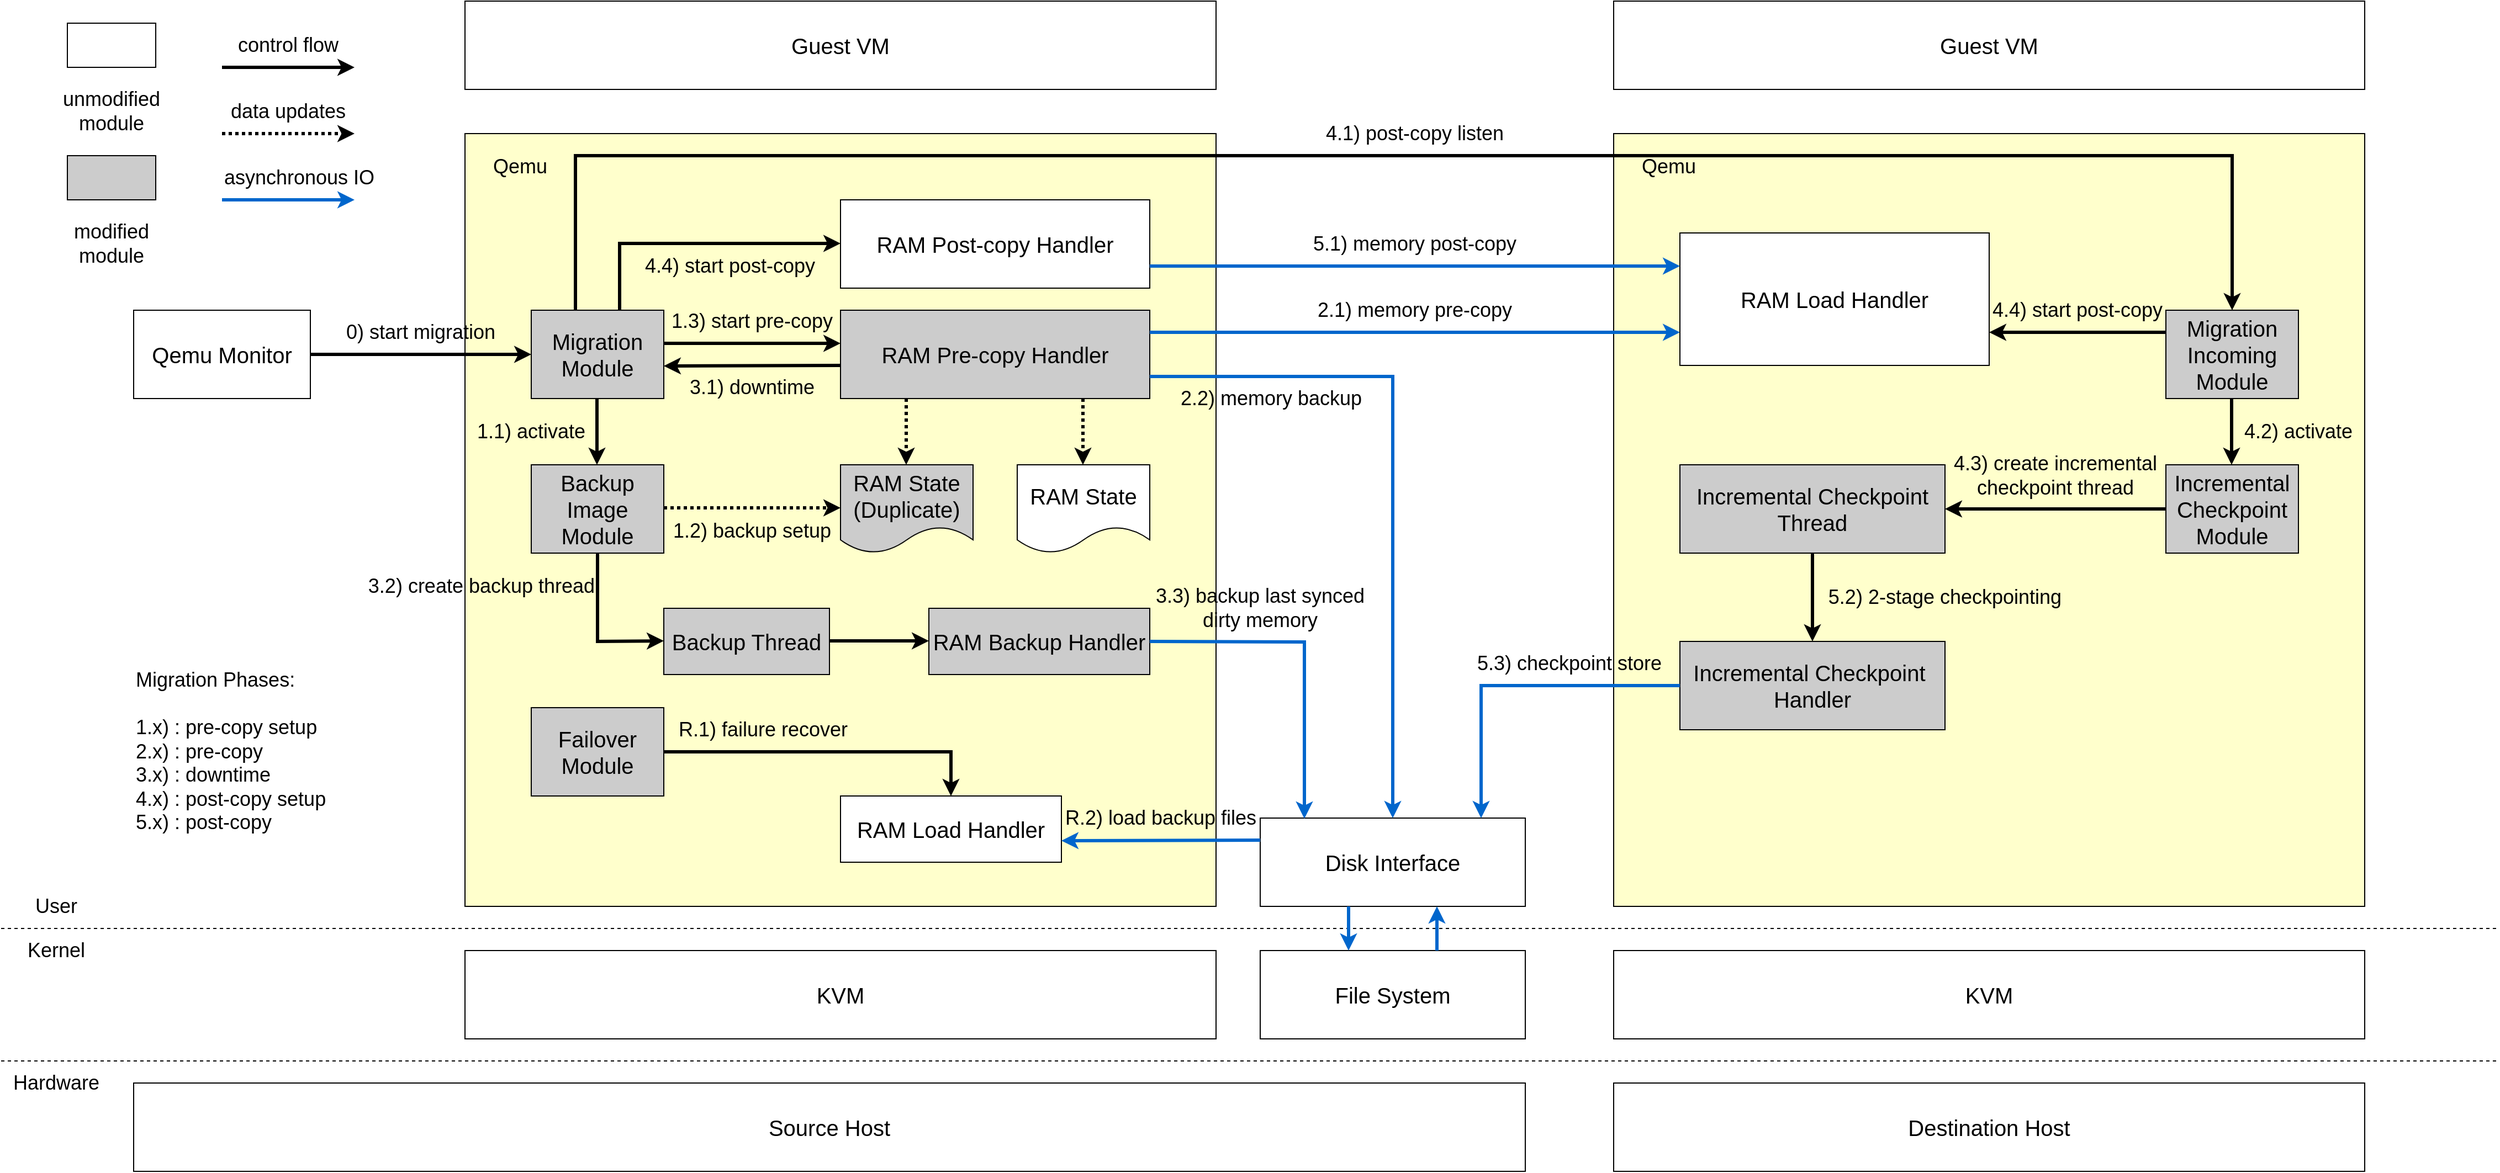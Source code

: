 <mxfile version="21.5.0" type="github">
  <diagram name="第 1 页" id="OpDthlvLPTq0gWTyiU4q">
    <mxGraphModel dx="2846" dy="1155" grid="1" gridSize="10" guides="1" tooltips="1" connect="1" arrows="1" fold="1" page="1" pageScale="1" pageWidth="827" pageHeight="1169" math="0" shadow="0">
      <root>
        <mxCell id="0" />
        <mxCell id="1" parent="0" />
        <mxCell id="YOrxzBl4g7cKqVYeZxFf-125" value="" style="rounded=0;whiteSpace=wrap;html=1;fillColor=#FFFFCC;" parent="1" vertex="1">
          <mxGeometry x="700" y="200" width="680" height="700" as="geometry" />
        </mxCell>
        <mxCell id="clwCwBsSRwlgGcYmcAVy-1" value="&lt;font style=&quot;font-size: 20px;&quot;&gt;Guest VM&lt;/font&gt;" style="rounded=0;whiteSpace=wrap;html=1;align=center;" parent="1" vertex="1">
          <mxGeometry x="-340" y="80" width="680" height="80" as="geometry" />
        </mxCell>
        <mxCell id="clwCwBsSRwlgGcYmcAVy-2" value="" style="rounded=0;whiteSpace=wrap;html=1;fillColor=#FFFFCC;" parent="1" vertex="1">
          <mxGeometry x="-340" y="200" width="680" height="700" as="geometry" />
        </mxCell>
        <mxCell id="clwCwBsSRwlgGcYmcAVy-3" value="&lt;font style=&quot;font-size: 18px;&quot;&gt;Qemu&lt;/font&gt;" style="text;html=1;strokeColor=none;fillColor=none;align=center;verticalAlign=middle;whiteSpace=wrap;rounded=0;" parent="1" vertex="1">
          <mxGeometry x="-340" y="200" width="100" height="60" as="geometry" />
        </mxCell>
        <mxCell id="YOrxzBl4g7cKqVYeZxFf-3" value="&lt;font style=&quot;font-size: 20px;&quot;&gt;Migration&lt;br style=&quot;font-size: 20px;&quot;&gt;Module&lt;/font&gt;" style="rounded=0;whiteSpace=wrap;html=1;fontSize=20;fillColor=#CCCCCC;" parent="1" vertex="1">
          <mxGeometry x="-280" y="360" width="120" height="80" as="geometry" />
        </mxCell>
        <mxCell id="YOrxzBl4g7cKqVYeZxFf-4" value="&lt;font style=&quot;font-size: 20px;&quot;&gt;Backup Image&lt;br style=&quot;font-size: 20px;&quot;&gt;Module&lt;/font&gt;" style="rounded=0;whiteSpace=wrap;html=1;fillColor=#CCCCCC;fontSize=20;" parent="1" vertex="1">
          <mxGeometry x="-280" y="500" width="120" height="80" as="geometry" />
        </mxCell>
        <mxCell id="YOrxzBl4g7cKqVYeZxFf-5" value="&lt;font style=&quot;font-size: 20px;&quot;&gt;Failover&lt;br style=&quot;font-size: 20px;&quot;&gt;Module&lt;/font&gt;" style="rounded=0;whiteSpace=wrap;html=1;fillColor=#CCCCCC;fontSize=20;" parent="1" vertex="1">
          <mxGeometry x="-280" y="720" width="120" height="80" as="geometry" />
        </mxCell>
        <mxCell id="YOrxzBl4g7cKqVYeZxFf-12" value="&lt;font style=&quot;font-size: 20px;&quot;&gt;RAM Load Handler&lt;/font&gt;" style="rounded=0;whiteSpace=wrap;html=1;fillColor=#FFFFFF;fontSize=20;" parent="1" vertex="1">
          <mxGeometry y="800" width="200" height="60" as="geometry" />
        </mxCell>
        <mxCell id="YOrxzBl4g7cKqVYeZxFf-14" value="" style="endArrow=classic;html=1;rounded=0;strokeWidth=3;" parent="1" edge="1">
          <mxGeometry width="50" height="50" relative="1" as="geometry">
            <mxPoint x="-560" y="140" as="sourcePoint" />
            <mxPoint x="-440" y="140" as="targetPoint" />
          </mxGeometry>
        </mxCell>
        <mxCell id="YOrxzBl4g7cKqVYeZxFf-15" value="" style="endArrow=classic;html=1;rounded=0;strokeWidth=3;strokeColor=#0066CC;" parent="1" edge="1">
          <mxGeometry width="50" height="50" relative="1" as="geometry">
            <mxPoint x="-560" y="260" as="sourcePoint" />
            <mxPoint x="-440" y="260" as="targetPoint" />
          </mxGeometry>
        </mxCell>
        <mxCell id="YOrxzBl4g7cKqVYeZxFf-20" value="" style="endArrow=none;dashed=1;html=1;rounded=0;" parent="1" edge="1">
          <mxGeometry width="50" height="50" relative="1" as="geometry">
            <mxPoint x="-760" y="920" as="sourcePoint" />
            <mxPoint x="1500" y="920" as="targetPoint" />
          </mxGeometry>
        </mxCell>
        <mxCell id="YOrxzBl4g7cKqVYeZxFf-21" value="&lt;font style=&quot;font-size: 18px;&quot;&gt;User&lt;/font&gt;" style="text;html=1;strokeColor=none;fillColor=none;align=center;verticalAlign=middle;whiteSpace=wrap;rounded=0;" parent="1" vertex="1">
          <mxGeometry x="-760" y="880" width="100" height="40" as="geometry" />
        </mxCell>
        <mxCell id="YOrxzBl4g7cKqVYeZxFf-22" value="&lt;font style=&quot;font-size: 18px;&quot;&gt;Kernel&lt;/font&gt;" style="text;html=1;strokeColor=none;fillColor=none;align=center;verticalAlign=middle;whiteSpace=wrap;rounded=0;" parent="1" vertex="1">
          <mxGeometry x="-760" y="920" width="100" height="40" as="geometry" />
        </mxCell>
        <mxCell id="YOrxzBl4g7cKqVYeZxFf-23" value="&lt;font style=&quot;font-size: 20px;&quot;&gt;Qemu Monitor&lt;/font&gt;" style="rounded=0;whiteSpace=wrap;html=1;align=center;" parent="1" vertex="1">
          <mxGeometry x="-640" y="360" width="160" height="80" as="geometry" />
        </mxCell>
        <mxCell id="YOrxzBl4g7cKqVYeZxFf-24" value="" style="endArrow=classic;html=1;rounded=0;strokeWidth=3;" parent="1" edge="1">
          <mxGeometry width="50" height="50" relative="1" as="geometry">
            <mxPoint x="-200" y="360" as="sourcePoint" />
            <mxPoint y="299.5" as="targetPoint" />
            <Array as="points">
              <mxPoint x="-200" y="299.5" />
            </Array>
          </mxGeometry>
        </mxCell>
        <mxCell id="YOrxzBl4g7cKqVYeZxFf-28" value="&lt;font style=&quot;font-size: 18px;&quot;&gt;0) start migration&lt;/font&gt;" style="text;html=1;strokeColor=none;fillColor=none;align=center;verticalAlign=middle;whiteSpace=wrap;rounded=0;" parent="1" vertex="1">
          <mxGeometry x="-460" y="360" width="160" height="40" as="geometry" />
        </mxCell>
        <mxCell id="YOrxzBl4g7cKqVYeZxFf-31" value="&lt;span style=&quot;font-size: 18px;&quot;&gt;control flow&lt;/span&gt;" style="text;html=1;strokeColor=none;fillColor=none;align=center;verticalAlign=middle;whiteSpace=wrap;rounded=0;" parent="1" vertex="1">
          <mxGeometry x="-560" y="100" width="120" height="40" as="geometry" />
        </mxCell>
        <mxCell id="YOrxzBl4g7cKqVYeZxFf-32" value="&lt;font style=&quot;font-size: 18px;&quot;&gt;1.1) activate&lt;/font&gt;" style="text;html=1;strokeColor=none;fillColor=none;align=center;verticalAlign=middle;whiteSpace=wrap;rounded=0;" parent="1" vertex="1">
          <mxGeometry x="-340" y="450" width="120" height="40" as="geometry" />
        </mxCell>
        <mxCell id="YOrxzBl4g7cKqVYeZxFf-33" value="&lt;font style=&quot;font-size: 20px;&quot;&gt;RAM Pre-copy Handler&lt;/font&gt;" style="rounded=0;whiteSpace=wrap;html=1;fillColor=#CCCCCC;fontSize=20;" parent="1" vertex="1">
          <mxGeometry y="360" width="280" height="80" as="geometry" />
        </mxCell>
        <mxCell id="YOrxzBl4g7cKqVYeZxFf-44" value="&lt;font style=&quot;font-size: 18px;&quot;&gt;1.3) start pre-copy&lt;br&gt;&lt;/font&gt;" style="text;html=1;strokeColor=none;fillColor=none;align=center;verticalAlign=middle;whiteSpace=wrap;rounded=0;" parent="1" vertex="1">
          <mxGeometry x="-160" y="350" width="160" height="40" as="geometry" />
        </mxCell>
        <mxCell id="YOrxzBl4g7cKqVYeZxFf-45" value="&lt;font style=&quot;font-size: 18px;&quot;&gt;1.2) backup setup&lt;/font&gt;" style="text;html=1;strokeColor=none;fillColor=none;align=center;verticalAlign=middle;whiteSpace=wrap;rounded=0;" parent="1" vertex="1">
          <mxGeometry x="-160" y="540" width="160" height="40" as="geometry" />
        </mxCell>
        <mxCell id="YOrxzBl4g7cKqVYeZxFf-46" value="&lt;font style=&quot;font-size: 20px;&quot;&gt;Disk Interface&lt;/font&gt;" style="rounded=0;whiteSpace=wrap;html=1;align=center;fontSize=20;" parent="1" vertex="1">
          <mxGeometry x="380" y="820" width="240" height="80" as="geometry" />
        </mxCell>
        <mxCell id="YOrxzBl4g7cKqVYeZxFf-48" value="&lt;font style=&quot;font-size: 18px;&quot;&gt;2.2) memory backup&lt;/font&gt;" style="text;html=1;strokeColor=none;fillColor=none;align=center;verticalAlign=middle;whiteSpace=wrap;rounded=0;" parent="1" vertex="1">
          <mxGeometry x="300" y="420" width="180" height="40" as="geometry" />
        </mxCell>
        <mxCell id="YOrxzBl4g7cKqVYeZxFf-52" value="&lt;font style=&quot;font-size: 18px;&quot;&gt;2.1) memory pre-copy&lt;/font&gt;" style="text;html=1;strokeColor=none;fillColor=none;align=center;verticalAlign=middle;whiteSpace=wrap;rounded=0;" parent="1" vertex="1">
          <mxGeometry x="420" y="340" width="200" height="40" as="geometry" />
        </mxCell>
        <mxCell id="YOrxzBl4g7cKqVYeZxFf-61" value="" style="endArrow=classic;html=1;rounded=0;strokeWidth=3;dashed=1;dashPattern=1 1;" parent="1" edge="1">
          <mxGeometry width="50" height="50" relative="1" as="geometry">
            <mxPoint x="-560" y="200" as="sourcePoint" />
            <mxPoint x="-440" y="200" as="targetPoint" />
          </mxGeometry>
        </mxCell>
        <mxCell id="YOrxzBl4g7cKqVYeZxFf-62" value="&lt;span style=&quot;font-size: 18px;&quot;&gt;data updates&lt;/span&gt;" style="text;html=1;strokeColor=none;fillColor=none;align=center;verticalAlign=middle;whiteSpace=wrap;rounded=0;" parent="1" vertex="1">
          <mxGeometry x="-560" y="160" width="120" height="40" as="geometry" />
        </mxCell>
        <mxCell id="YOrxzBl4g7cKqVYeZxFf-65" value="&lt;font style=&quot;font-size: 18px;&quot;&gt;3.1) downtime&lt;/font&gt;" style="text;html=1;strokeColor=none;fillColor=none;align=center;verticalAlign=middle;whiteSpace=wrap;rounded=0;" parent="1" vertex="1">
          <mxGeometry x="-160" y="410" width="160" height="40" as="geometry" />
        </mxCell>
        <mxCell id="YOrxzBl4g7cKqVYeZxFf-66" value="&lt;font style=&quot;font-size: 20px;&quot;&gt;RAM Backup Handler&lt;/font&gt;" style="rounded=0;whiteSpace=wrap;html=1;fillColor=#CCCCCC;fontSize=20;" parent="1" vertex="1">
          <mxGeometry x="80" y="630" width="200" height="60" as="geometry" />
        </mxCell>
        <mxCell id="YOrxzBl4g7cKqVYeZxFf-68" value="&lt;font style=&quot;font-size: 18px;&quot;&gt;3.2) create backup thread&lt;/font&gt;" style="text;html=1;strokeColor=none;fillColor=none;align=center;verticalAlign=middle;whiteSpace=wrap;rounded=0;" parent="1" vertex="1">
          <mxGeometry x="-435" y="590" width="220" height="40" as="geometry" />
        </mxCell>
        <mxCell id="YOrxzBl4g7cKqVYeZxFf-71" value="&lt;span style=&quot;font-size: 18px;&quot;&gt;asynchronous IO&lt;/span&gt;" style="text;html=1;strokeColor=none;fillColor=none;align=center;verticalAlign=middle;whiteSpace=wrap;rounded=0;" parent="1" vertex="1">
          <mxGeometry x="-560" y="220" width="140" height="40" as="geometry" />
        </mxCell>
        <mxCell id="YOrxzBl4g7cKqVYeZxFf-73" value="" style="endArrow=classic;html=1;rounded=0;strokeWidth=3;strokeColor=#0066CC;" parent="1" edge="1">
          <mxGeometry width="50" height="50" relative="1" as="geometry">
            <mxPoint x="280" y="420" as="sourcePoint" />
            <mxPoint x="500" y="820" as="targetPoint" />
            <Array as="points">
              <mxPoint x="500" y="420" />
            </Array>
          </mxGeometry>
        </mxCell>
        <mxCell id="YOrxzBl4g7cKqVYeZxFf-74" value="" style="endArrow=classic;html=1;rounded=0;strokeWidth=3;strokeColor=#0066CC;" parent="1" edge="1">
          <mxGeometry width="50" height="50" relative="1" as="geometry">
            <mxPoint x="280" y="380" as="sourcePoint" />
            <mxPoint x="760" y="380" as="targetPoint" />
          </mxGeometry>
        </mxCell>
        <mxCell id="YOrxzBl4g7cKqVYeZxFf-76" value="" style="endArrow=classic;html=1;rounded=0;strokeWidth=3;dashed=1;dashPattern=1 1;" parent="1" edge="1">
          <mxGeometry width="50" height="50" relative="1" as="geometry">
            <mxPoint x="-160" y="539" as="sourcePoint" />
            <mxPoint y="539" as="targetPoint" />
          </mxGeometry>
        </mxCell>
        <mxCell id="YOrxzBl4g7cKqVYeZxFf-77" value="&lt;font style=&quot;font-size: 20px;&quot;&gt;RAM State&lt;br style=&quot;font-size: 20px;&quot;&gt;(Duplicate)&lt;br style=&quot;font-size: 20px;&quot;&gt;&lt;/font&gt;" style="shape=document;whiteSpace=wrap;html=1;boundedLbl=1;fillColor=#CCCCCC;fontSize=20;" parent="1" vertex="1">
          <mxGeometry y="500" width="120" height="80" as="geometry" />
        </mxCell>
        <mxCell id="YOrxzBl4g7cKqVYeZxFf-78" value="&lt;font style=&quot;font-size: 20px;&quot;&gt;RAM State&lt;br style=&quot;font-size: 20px;&quot;&gt;&lt;/font&gt;" style="shape=document;whiteSpace=wrap;html=1;boundedLbl=1;fontSize=20;" parent="1" vertex="1">
          <mxGeometry x="160" y="500" width="120" height="80" as="geometry" />
        </mxCell>
        <mxCell id="YOrxzBl4g7cKqVYeZxFf-79" value="" style="endArrow=classic;html=1;rounded=0;strokeWidth=3;dashed=1;dashPattern=1 1;" parent="1" edge="1">
          <mxGeometry width="50" height="50" relative="1" as="geometry">
            <mxPoint x="219.5" y="440" as="sourcePoint" />
            <mxPoint x="219.5" y="500" as="targetPoint" />
          </mxGeometry>
        </mxCell>
        <mxCell id="YOrxzBl4g7cKqVYeZxFf-80" value="" style="endArrow=classic;html=1;rounded=0;strokeWidth=3;dashed=1;dashPattern=1 1;" parent="1" edge="1">
          <mxGeometry width="50" height="50" relative="1" as="geometry">
            <mxPoint x="59.5" y="440" as="sourcePoint" />
            <mxPoint x="59.5" y="500" as="targetPoint" />
          </mxGeometry>
        </mxCell>
        <mxCell id="YOrxzBl4g7cKqVYeZxFf-81" value="" style="endArrow=classic;html=1;rounded=0;strokeWidth=3;" parent="1" edge="1">
          <mxGeometry width="50" height="50" relative="1" as="geometry">
            <mxPoint x="-480" y="400" as="sourcePoint" />
            <mxPoint x="-280" y="400" as="targetPoint" />
          </mxGeometry>
        </mxCell>
        <mxCell id="YOrxzBl4g7cKqVYeZxFf-82" value="" style="endArrow=classic;html=1;rounded=0;strokeWidth=3;" parent="1" edge="1">
          <mxGeometry width="50" height="50" relative="1" as="geometry">
            <mxPoint x="-160" y="390" as="sourcePoint" />
            <mxPoint y="390" as="targetPoint" />
          </mxGeometry>
        </mxCell>
        <mxCell id="YOrxzBl4g7cKqVYeZxFf-83" value="" style="endArrow=classic;html=1;rounded=0;strokeWidth=3;" parent="1" edge="1">
          <mxGeometry width="50" height="50" relative="1" as="geometry">
            <mxPoint y="410" as="sourcePoint" />
            <mxPoint x="-160" y="410.5" as="targetPoint" />
          </mxGeometry>
        </mxCell>
        <mxCell id="YOrxzBl4g7cKqVYeZxFf-85" value="" style="endArrow=classic;html=1;rounded=0;strokeWidth=3;" parent="1" edge="1">
          <mxGeometry width="50" height="50" relative="1" as="geometry">
            <mxPoint x="-220.5" y="440" as="sourcePoint" />
            <mxPoint x="-220.5" y="500" as="targetPoint" />
          </mxGeometry>
        </mxCell>
        <mxCell id="YOrxzBl4g7cKqVYeZxFf-87" value="" style="endArrow=classic;html=1;rounded=0;strokeWidth=3;strokeColor=#0066CC;" parent="1" edge="1">
          <mxGeometry width="50" height="50" relative="1" as="geometry">
            <mxPoint x="280" y="660" as="sourcePoint" />
            <mxPoint x="420" y="820.5" as="targetPoint" />
            <Array as="points">
              <mxPoint x="420" y="660.5" />
            </Array>
          </mxGeometry>
        </mxCell>
        <mxCell id="YOrxzBl4g7cKqVYeZxFf-88" value="&lt;font style=&quot;font-size: 18px;&quot;&gt;3.3) backup last synced dirty memory&lt;/font&gt;" style="text;html=1;strokeColor=none;fillColor=none;align=center;verticalAlign=middle;whiteSpace=wrap;rounded=0;" parent="1" vertex="1">
          <mxGeometry x="280" y="600" width="200" height="60" as="geometry" />
        </mxCell>
        <mxCell id="YOrxzBl4g7cKqVYeZxFf-89" value="" style="endArrow=classic;html=1;rounded=0;strokeWidth=3;" parent="1" edge="1">
          <mxGeometry width="50" height="50" relative="1" as="geometry">
            <mxPoint x="-160" y="760" as="sourcePoint" />
            <mxPoint x="100" y="800" as="targetPoint" />
            <Array as="points">
              <mxPoint x="100" y="760" />
            </Array>
          </mxGeometry>
        </mxCell>
        <mxCell id="YOrxzBl4g7cKqVYeZxFf-90" value="" style="endArrow=classic;html=1;rounded=0;strokeWidth=3;strokeColor=#0066CC;" parent="1" edge="1">
          <mxGeometry width="50" height="50" relative="1" as="geometry">
            <mxPoint x="380" y="840" as="sourcePoint" />
            <mxPoint x="200" y="840.5" as="targetPoint" />
          </mxGeometry>
        </mxCell>
        <mxCell id="YOrxzBl4g7cKqVYeZxFf-91" value="&lt;font style=&quot;font-size: 18px;&quot;&gt;R.1) failure recover&lt;/font&gt;" style="text;html=1;strokeColor=none;fillColor=none;align=center;verticalAlign=middle;whiteSpace=wrap;rounded=0;" parent="1" vertex="1">
          <mxGeometry x="-160" y="720" width="180" height="40" as="geometry" />
        </mxCell>
        <mxCell id="YOrxzBl4g7cKqVYeZxFf-92" value="&lt;font style=&quot;font-size: 18px;&quot;&gt;R.2) load backup files&lt;/font&gt;" style="text;html=1;strokeColor=none;fillColor=none;align=center;verticalAlign=middle;whiteSpace=wrap;rounded=0;" parent="1" vertex="1">
          <mxGeometry x="200" y="800" width="180" height="40" as="geometry" />
        </mxCell>
        <mxCell id="YOrxzBl4g7cKqVYeZxFf-93" value="&lt;font style=&quot;font-size: 20px;&quot;&gt;KVM&lt;/font&gt;" style="rounded=0;whiteSpace=wrap;html=1;" parent="1" vertex="1">
          <mxGeometry x="-340" y="940" width="680" height="80" as="geometry" />
        </mxCell>
        <mxCell id="YOrxzBl4g7cKqVYeZxFf-94" value="" style="endArrow=none;dashed=1;html=1;rounded=0;" parent="1" edge="1">
          <mxGeometry width="50" height="50" relative="1" as="geometry">
            <mxPoint x="-760" y="1040" as="sourcePoint" />
            <mxPoint x="1500" y="1040" as="targetPoint" />
          </mxGeometry>
        </mxCell>
        <mxCell id="YOrxzBl4g7cKqVYeZxFf-95" value="&lt;span style=&quot;font-size: 18px;&quot;&gt;Hardware&lt;/span&gt;" style="text;html=1;strokeColor=none;fillColor=none;align=center;verticalAlign=middle;whiteSpace=wrap;rounded=0;" parent="1" vertex="1">
          <mxGeometry x="-760" y="1040" width="100" height="40" as="geometry" />
        </mxCell>
        <mxCell id="YOrxzBl4g7cKqVYeZxFf-96" value="&lt;font style=&quot;font-size: 20px;&quot;&gt;File System&lt;/font&gt;" style="rounded=0;whiteSpace=wrap;html=1;" parent="1" vertex="1">
          <mxGeometry x="380" y="940" width="240" height="80" as="geometry" />
        </mxCell>
        <mxCell id="YOrxzBl4g7cKqVYeZxFf-97" value="" style="endArrow=classic;html=1;rounded=0;strokeWidth=3;strokeColor=#0066CC;" parent="1" edge="1">
          <mxGeometry width="50" height="50" relative="1" as="geometry">
            <mxPoint x="460" y="900" as="sourcePoint" />
            <mxPoint x="460" y="940" as="targetPoint" />
          </mxGeometry>
        </mxCell>
        <mxCell id="YOrxzBl4g7cKqVYeZxFf-98" value="" style="endArrow=classic;html=1;rounded=0;strokeWidth=3;strokeColor=#0066CC;" parent="1" edge="1">
          <mxGeometry width="50" height="50" relative="1" as="geometry">
            <mxPoint x="540" y="940" as="sourcePoint" />
            <mxPoint x="540" y="900" as="targetPoint" />
          </mxGeometry>
        </mxCell>
        <mxCell id="YOrxzBl4g7cKqVYeZxFf-99" value="&lt;font style=&quot;font-size: 20px;&quot;&gt;Source Host&lt;/font&gt;" style="rounded=0;whiteSpace=wrap;html=1;" parent="1" vertex="1">
          <mxGeometry x="-640" y="1060" width="1260" height="80" as="geometry" />
        </mxCell>
        <mxCell id="YOrxzBl4g7cKqVYeZxFf-100" value="&lt;font style=&quot;font-size: 20px;&quot;&gt;Guest VM&lt;/font&gt;" style="rounded=0;whiteSpace=wrap;html=1;align=center;" parent="1" vertex="1">
          <mxGeometry x="700" y="80" width="680" height="80" as="geometry" />
        </mxCell>
        <mxCell id="YOrxzBl4g7cKqVYeZxFf-101" value="&lt;font style=&quot;font-size: 20px;&quot;&gt;RAM Load Handler&lt;/font&gt;" style="rounded=0;whiteSpace=wrap;html=1;fillColor=#FFFFFF;fontSize=20;" parent="1" vertex="1">
          <mxGeometry x="760" y="290" width="280" height="120" as="geometry" />
        </mxCell>
        <mxCell id="YOrxzBl4g7cKqVYeZxFf-102" value="&lt;font style=&quot;font-size: 20px;&quot;&gt;Migration Incoming&lt;br style=&quot;font-size: 20px;&quot;&gt;Module&lt;/font&gt;" style="rounded=0;whiteSpace=wrap;html=1;fontSize=20;fillColor=#CCCCCC;" parent="1" vertex="1">
          <mxGeometry x="1200" y="360" width="120" height="80" as="geometry" />
        </mxCell>
        <mxCell id="YOrxzBl4g7cKqVYeZxFf-104" value="&lt;font style=&quot;font-size: 18px;&quot;&gt;4.4) start post-copy&lt;/font&gt;" style="text;html=1;strokeColor=none;fillColor=none;align=center;verticalAlign=middle;whiteSpace=wrap;rounded=0;" parent="1" vertex="1">
          <mxGeometry x="-220" y="300" width="240" height="40" as="geometry" />
        </mxCell>
        <mxCell id="YOrxzBl4g7cKqVYeZxFf-105" value="&lt;font style=&quot;font-size: 20px;&quot;&gt;Incremental Checkpoint&lt;br style=&quot;font-size: 20px;&quot;&gt;Module&lt;/font&gt;" style="rounded=0;whiteSpace=wrap;html=1;fillColor=#CCCCCC;fontSize=20;" parent="1" vertex="1">
          <mxGeometry x="1200" y="500" width="120" height="80" as="geometry" />
        </mxCell>
        <mxCell id="YOrxzBl4g7cKqVYeZxFf-106" value="&lt;font style=&quot;font-size: 20px;&quot;&gt;Backup Thread&lt;/font&gt;" style="rounded=0;whiteSpace=wrap;html=1;fillColor=#CCCCCC;fontSize=20;" parent="1" vertex="1">
          <mxGeometry x="-160" y="630" width="150" height="60" as="geometry" />
        </mxCell>
        <mxCell id="YOrxzBl4g7cKqVYeZxFf-107" value="" style="endArrow=classic;html=1;rounded=0;strokeWidth=3;" parent="1" edge="1">
          <mxGeometry width="50" height="50" relative="1" as="geometry">
            <mxPoint x="-220" y="579.5" as="sourcePoint" />
            <mxPoint x="-160" y="659.5" as="targetPoint" />
            <Array as="points">
              <mxPoint x="-220" y="660" />
            </Array>
          </mxGeometry>
        </mxCell>
        <mxCell id="YOrxzBl4g7cKqVYeZxFf-108" value="" style="endArrow=classic;html=1;rounded=0;strokeWidth=3;" parent="1" edge="1">
          <mxGeometry width="50" height="50" relative="1" as="geometry">
            <mxPoint x="-10" y="659.5" as="sourcePoint" />
            <mxPoint x="80" y="659.5" as="targetPoint" />
          </mxGeometry>
        </mxCell>
        <mxCell id="YOrxzBl4g7cKqVYeZxFf-109" value="&lt;font style=&quot;font-size: 20px;&quot;&gt;RAM Post-copy Handler&lt;/font&gt;" style="rounded=0;whiteSpace=wrap;html=1;fillColor=#FFFFFF;fontSize=20;" parent="1" vertex="1">
          <mxGeometry y="260" width="280" height="80" as="geometry" />
        </mxCell>
        <mxCell id="YOrxzBl4g7cKqVYeZxFf-111" value="" style="endArrow=classic;html=1;rounded=0;strokeWidth=3;strokeColor=#0066CC;" parent="1" edge="1">
          <mxGeometry width="50" height="50" relative="1" as="geometry">
            <mxPoint x="280" y="320" as="sourcePoint" />
            <mxPoint x="760" y="320" as="targetPoint" />
          </mxGeometry>
        </mxCell>
        <mxCell id="YOrxzBl4g7cKqVYeZxFf-112" value="" style="endArrow=classic;html=1;rounded=0;strokeWidth=3;" parent="1" edge="1">
          <mxGeometry width="50" height="50" relative="1" as="geometry">
            <mxPoint x="-240" y="360" as="sourcePoint" />
            <mxPoint x="1260" y="360" as="targetPoint" />
            <Array as="points">
              <mxPoint x="-240" y="220" />
              <mxPoint x="1260" y="220" />
            </Array>
          </mxGeometry>
        </mxCell>
        <mxCell id="YOrxzBl4g7cKqVYeZxFf-113" value="&lt;font style=&quot;font-size: 18px;&quot;&gt;4.1) post-copy listen&lt;/font&gt;" style="text;html=1;strokeColor=none;fillColor=none;align=center;verticalAlign=middle;whiteSpace=wrap;rounded=0;" parent="1" vertex="1">
          <mxGeometry x="400" y="180" width="240" height="40" as="geometry" />
        </mxCell>
        <mxCell id="YOrxzBl4g7cKqVYeZxFf-114" value="&lt;font style=&quot;font-size: 18px;&quot;&gt;5.1) memory post-copy&lt;/font&gt;" style="text;html=1;strokeColor=none;fillColor=none;align=center;verticalAlign=middle;whiteSpace=wrap;rounded=0;" parent="1" vertex="1">
          <mxGeometry x="420" y="280" width="200" height="40" as="geometry" />
        </mxCell>
        <mxCell id="YOrxzBl4g7cKqVYeZxFf-115" value="" style="endArrow=classic;html=1;rounded=0;strokeWidth=3;" parent="1" edge="1">
          <mxGeometry width="50" height="50" relative="1" as="geometry">
            <mxPoint x="1259.5" y="440" as="sourcePoint" />
            <mxPoint x="1259.5" y="500" as="targetPoint" />
          </mxGeometry>
        </mxCell>
        <mxCell id="YOrxzBl4g7cKqVYeZxFf-116" value="&lt;font style=&quot;font-size: 18px;&quot;&gt;4.2) activate&lt;/font&gt;" style="text;html=1;strokeColor=none;fillColor=none;align=center;verticalAlign=middle;whiteSpace=wrap;rounded=0;" parent="1" vertex="1">
          <mxGeometry x="1260" y="450" width="120" height="40" as="geometry" />
        </mxCell>
        <mxCell id="YOrxzBl4g7cKqVYeZxFf-117" value="&lt;font style=&quot;font-size: 20px;&quot;&gt;Incremental Checkpoint&amp;nbsp; Handler&lt;/font&gt;" style="rounded=0;whiteSpace=wrap;html=1;fillColor=#CCCCCC;fontSize=20;" parent="1" vertex="1">
          <mxGeometry x="760" y="660" width="240" height="80" as="geometry" />
        </mxCell>
        <mxCell id="YOrxzBl4g7cKqVYeZxFf-118" value="&lt;font style=&quot;font-size: 20px;&quot;&gt;Incremental Checkpoint&lt;br&gt;Thread&lt;br&gt;&lt;/font&gt;" style="rounded=0;whiteSpace=wrap;html=1;fillColor=#CCCCCC;fontSize=20;" parent="1" vertex="1">
          <mxGeometry x="760" y="500" width="240" height="80" as="geometry" />
        </mxCell>
        <mxCell id="YOrxzBl4g7cKqVYeZxFf-119" value="" style="endArrow=classic;html=1;rounded=0;strokeWidth=3;" parent="1" edge="1">
          <mxGeometry width="50" height="50" relative="1" as="geometry">
            <mxPoint x="1200" y="540" as="sourcePoint" />
            <mxPoint x="1000" y="540" as="targetPoint" />
          </mxGeometry>
        </mxCell>
        <mxCell id="YOrxzBl4g7cKqVYeZxFf-120" value="&lt;font style=&quot;font-size: 18px;&quot;&gt;4.3) create incremental checkpoint thread&lt;/font&gt;" style="text;html=1;strokeColor=none;fillColor=none;align=center;verticalAlign=middle;whiteSpace=wrap;rounded=0;" parent="1" vertex="1">
          <mxGeometry x="990" y="479.5" width="220" height="60.5" as="geometry" />
        </mxCell>
        <mxCell id="YOrxzBl4g7cKqVYeZxFf-121" value="" style="endArrow=classic;html=1;rounded=0;strokeWidth=3;" parent="1" edge="1">
          <mxGeometry width="50" height="50" relative="1" as="geometry">
            <mxPoint x="880" y="580" as="sourcePoint" />
            <mxPoint x="880" y="660" as="targetPoint" />
          </mxGeometry>
        </mxCell>
        <mxCell id="YOrxzBl4g7cKqVYeZxFf-122" value="&lt;font style=&quot;font-size: 18px;&quot;&gt;5.2) 2-stage checkpointing&lt;/font&gt;" style="text;html=1;strokeColor=none;fillColor=none;align=center;verticalAlign=middle;whiteSpace=wrap;rounded=0;" parent="1" vertex="1">
          <mxGeometry x="880" y="600" width="240" height="40" as="geometry" />
        </mxCell>
        <mxCell id="YOrxzBl4g7cKqVYeZxFf-123" value="" style="endArrow=classic;html=1;rounded=0;strokeWidth=3;strokeColor=#0066CC;" parent="1" edge="1">
          <mxGeometry width="50" height="50" relative="1" as="geometry">
            <mxPoint x="760" y="700" as="sourcePoint" />
            <mxPoint x="580" y="820" as="targetPoint" />
            <Array as="points">
              <mxPoint x="580" y="700" />
            </Array>
          </mxGeometry>
        </mxCell>
        <mxCell id="YOrxzBl4g7cKqVYeZxFf-124" value="&lt;font style=&quot;font-size: 18px;&quot;&gt;5.3) checkpoint store&lt;/font&gt;" style="text;html=1;strokeColor=none;fillColor=none;align=center;verticalAlign=middle;whiteSpace=wrap;rounded=0;" parent="1" vertex="1">
          <mxGeometry x="560" y="660" width="200" height="40" as="geometry" />
        </mxCell>
        <mxCell id="YOrxzBl4g7cKqVYeZxFf-126" value="&lt;font style=&quot;font-size: 18px;&quot;&gt;Qemu&lt;/font&gt;" style="text;html=1;strokeColor=none;fillColor=none;align=center;verticalAlign=middle;whiteSpace=wrap;rounded=0;" parent="1" vertex="1">
          <mxGeometry x="700" y="200" width="100" height="60" as="geometry" />
        </mxCell>
        <mxCell id="YOrxzBl4g7cKqVYeZxFf-127" value="" style="endArrow=classic;html=1;rounded=0;strokeWidth=3;" parent="1" edge="1">
          <mxGeometry width="50" height="50" relative="1" as="geometry">
            <mxPoint x="1200" y="380" as="sourcePoint" />
            <mxPoint x="1040" y="380" as="targetPoint" />
          </mxGeometry>
        </mxCell>
        <mxCell id="YOrxzBl4g7cKqVYeZxFf-128" value="&lt;font style=&quot;font-size: 18px;&quot;&gt;4.4) start post-copy&lt;/font&gt;" style="text;html=1;strokeColor=none;fillColor=none;align=center;verticalAlign=middle;whiteSpace=wrap;rounded=0;" parent="1" vertex="1">
          <mxGeometry x="1000" y="340" width="240" height="40" as="geometry" />
        </mxCell>
        <mxCell id="YOrxzBl4g7cKqVYeZxFf-129" value="&lt;font style=&quot;font-size: 20px;&quot;&gt;KVM&lt;/font&gt;" style="rounded=0;whiteSpace=wrap;html=1;" parent="1" vertex="1">
          <mxGeometry x="700" y="940" width="680" height="80" as="geometry" />
        </mxCell>
        <mxCell id="YOrxzBl4g7cKqVYeZxFf-130" value="&lt;font style=&quot;font-size: 20px;&quot;&gt;Destination Host&lt;/font&gt;" style="rounded=0;whiteSpace=wrap;html=1;" parent="1" vertex="1">
          <mxGeometry x="700" y="1060" width="680" height="80" as="geometry" />
        </mxCell>
        <mxCell id="YOrxzBl4g7cKqVYeZxFf-131" value="" style="rounded=0;whiteSpace=wrap;html=1;" parent="1" vertex="1">
          <mxGeometry x="-700" y="100" width="80" height="40" as="geometry" />
        </mxCell>
        <mxCell id="YOrxzBl4g7cKqVYeZxFf-132" value="&lt;span style=&quot;font-size: 18px;&quot;&gt;unmodified module&lt;/span&gt;" style="text;html=1;strokeColor=none;fillColor=none;align=center;verticalAlign=middle;whiteSpace=wrap;rounded=0;" parent="1" vertex="1">
          <mxGeometry x="-720" y="160" width="120" height="40" as="geometry" />
        </mxCell>
        <mxCell id="YOrxzBl4g7cKqVYeZxFf-133" value="" style="rounded=0;whiteSpace=wrap;html=1;fillColor=#CCCCCC;" parent="1" vertex="1">
          <mxGeometry x="-700" y="220" width="80" height="40" as="geometry" />
        </mxCell>
        <mxCell id="YOrxzBl4g7cKqVYeZxFf-134" value="&lt;span style=&quot;font-size: 18px;&quot;&gt;modified module&lt;/span&gt;" style="text;html=1;strokeColor=none;fillColor=none;align=center;verticalAlign=middle;whiteSpace=wrap;rounded=0;" parent="1" vertex="1">
          <mxGeometry x="-720" y="280" width="120" height="40" as="geometry" />
        </mxCell>
        <mxCell id="kRI8kTZbzlB6oU1YrDkl-1" value="&lt;font style=&quot;font-size: 18px;&quot;&gt;Migration Phases:&lt;br&gt;&lt;br&gt;1.x) : pre-copy setup&lt;br&gt;2.x) : pre-copy&lt;br&gt;3.x) : downtime&lt;br&gt;4.x) : post-copy setup&lt;br&gt;5.x) : post-copy&amp;nbsp;&lt;/font&gt;" style="text;html=1;strokeColor=none;fillColor=none;align=left;verticalAlign=middle;whiteSpace=wrap;rounded=0;" vertex="1" parent="1">
          <mxGeometry x="-640" y="680" width="200" height="160" as="geometry" />
        </mxCell>
      </root>
    </mxGraphModel>
  </diagram>
</mxfile>
